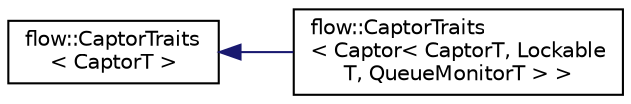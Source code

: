 digraph "Graphical Class Hierarchy"
{
 // LATEX_PDF_SIZE
  edge [fontname="Helvetica",fontsize="10",labelfontname="Helvetica",labelfontsize="10"];
  node [fontname="Helvetica",fontsize="10",shape=record];
  rankdir="LR";
  Node0 [label="flow::CaptorTraits\l\< CaptorT \>",height=0.2,width=0.4,color="black", fillcolor="white", style="filled",URL="$structflow_1_1_captor_traits.html",tooltip="Traits struct for captor types."];
  Node0 -> Node1 [dir="back",color="midnightblue",fontsize="10",style="solid",fontname="Helvetica"];
  Node1 [label="flow::CaptorTraits\l\< Captor\< CaptorT, Lockable\lT, QueueMonitorT \> \>",height=0.2,width=0.4,color="black", fillcolor="white", style="filled",URL="$structflow_1_1_captor_traits_3_01_captor_3_01_captor_t_00_01_lockable_t_00_01_queue_monitor_t_01_4_01_4.html",tooltip="Traits struct for captor types."];
}
